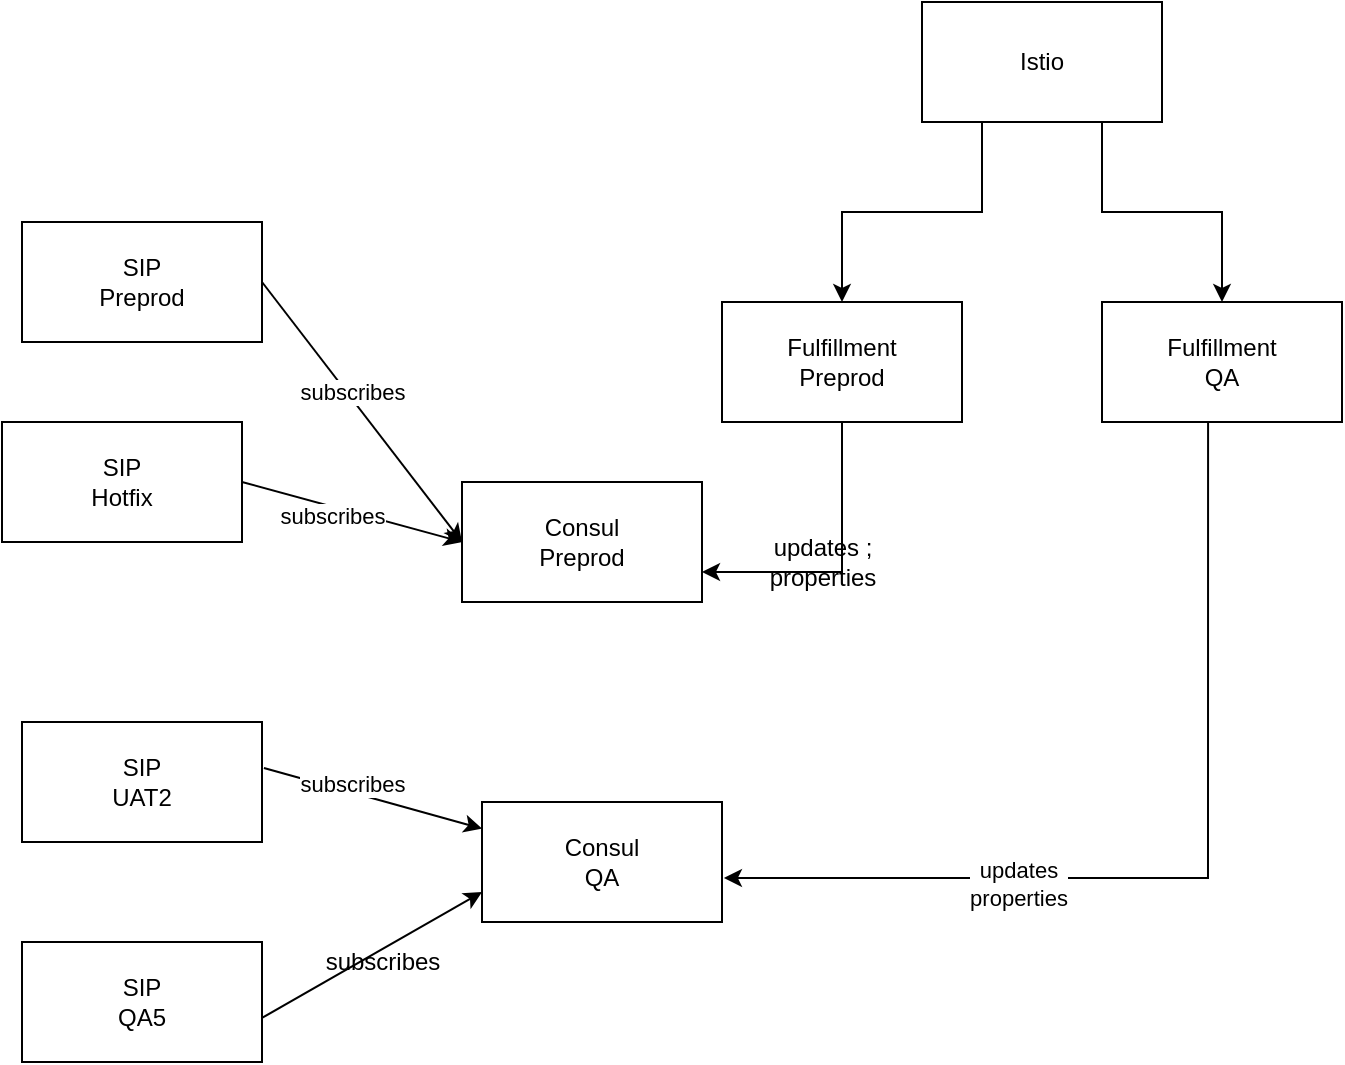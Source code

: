 <mxfile version="14.4.3" type="github">
  <diagram id="Hj5EV2O70gDtbLXgSawz" name="Page-1">
    <mxGraphModel dx="3342" dy="1854" grid="1" gridSize="10" guides="1" tooltips="1" connect="1" arrows="1" fold="1" page="1" pageScale="1" pageWidth="850" pageHeight="1100" math="0" shadow="0">
      <root>
        <mxCell id="0" />
        <mxCell id="1" parent="0" />
        <mxCell id="NTH7x6UyDsHmEF_6IqKO-1" value="&lt;div&gt;Consul&lt;/div&gt;&lt;div&gt;QA&lt;br&gt;&lt;/div&gt;" style="rounded=0;whiteSpace=wrap;html=1;" vertex="1" parent="1">
          <mxGeometry x="360" y="580" width="120" height="60" as="geometry" />
        </mxCell>
        <mxCell id="NTH7x6UyDsHmEF_6IqKO-2" value="SIP&lt;br&gt;UAT2" style="rounded=0;whiteSpace=wrap;html=1;" vertex="1" parent="1">
          <mxGeometry x="130" y="540" width="120" height="60" as="geometry" />
        </mxCell>
        <mxCell id="NTH7x6UyDsHmEF_6IqKO-3" value="SIP&lt;br&gt;QA5" style="rounded=0;whiteSpace=wrap;html=1;" vertex="1" parent="1">
          <mxGeometry x="130" y="650" width="120" height="60" as="geometry" />
        </mxCell>
        <mxCell id="NTH7x6UyDsHmEF_6IqKO-4" value="SIP &lt;br&gt;Preprod" style="rounded=0;whiteSpace=wrap;html=1;" vertex="1" parent="1">
          <mxGeometry x="130" y="290" width="120" height="60" as="geometry" />
        </mxCell>
        <mxCell id="NTH7x6UyDsHmEF_6IqKO-5" value="&lt;div&gt;SIP&lt;/div&gt;&lt;div&gt;Hotfix&lt;br&gt;&lt;/div&gt;" style="rounded=0;whiteSpace=wrap;html=1;" vertex="1" parent="1">
          <mxGeometry x="120" y="390" width="120" height="60" as="geometry" />
        </mxCell>
        <mxCell id="NTH7x6UyDsHmEF_6IqKO-6" value="&lt;div&gt;Consul &lt;br&gt;&lt;/div&gt;&lt;div&gt;Preprod&lt;/div&gt;" style="rounded=0;whiteSpace=wrap;html=1;" vertex="1" parent="1">
          <mxGeometry x="350" y="420" width="120" height="60" as="geometry" />
        </mxCell>
        <mxCell id="NTH7x6UyDsHmEF_6IqKO-7" value="" style="endArrow=classic;html=1;exitX=1;exitY=0.5;exitDx=0;exitDy=0;entryX=0;entryY=0.5;entryDx=0;entryDy=0;" edge="1" parent="1" source="NTH7x6UyDsHmEF_6IqKO-4" target="NTH7x6UyDsHmEF_6IqKO-6">
          <mxGeometry width="50" height="50" relative="1" as="geometry">
            <mxPoint x="400" y="960" as="sourcePoint" />
            <mxPoint x="450" y="910" as="targetPoint" />
          </mxGeometry>
        </mxCell>
        <mxCell id="NTH7x6UyDsHmEF_6IqKO-24" value="subscribes" style="edgeLabel;html=1;align=center;verticalAlign=middle;resizable=0;points=[];" vertex="1" connectable="0" parent="NTH7x6UyDsHmEF_6IqKO-7">
          <mxGeometry x="-0.134" y="2" relative="1" as="geometry">
            <mxPoint as="offset" />
          </mxGeometry>
        </mxCell>
        <mxCell id="NTH7x6UyDsHmEF_6IqKO-8" value="" style="endArrow=classic;html=1;exitX=1;exitY=0.5;exitDx=0;exitDy=0;entryX=0;entryY=0.5;entryDx=0;entryDy=0;" edge="1" parent="1" source="NTH7x6UyDsHmEF_6IqKO-5" target="NTH7x6UyDsHmEF_6IqKO-6">
          <mxGeometry width="50" height="50" relative="1" as="geometry">
            <mxPoint x="260" y="330" as="sourcePoint" />
            <mxPoint x="410" y="410" as="targetPoint" />
          </mxGeometry>
        </mxCell>
        <mxCell id="NTH7x6UyDsHmEF_6IqKO-25" value="subscribes" style="edgeLabel;html=1;align=center;verticalAlign=middle;resizable=0;points=[];" vertex="1" connectable="0" parent="NTH7x6UyDsHmEF_6IqKO-8">
          <mxGeometry x="-0.165" y="-4" relative="1" as="geometry">
            <mxPoint as="offset" />
          </mxGeometry>
        </mxCell>
        <mxCell id="NTH7x6UyDsHmEF_6IqKO-11" value="" style="endArrow=classic;html=1;exitX=1.008;exitY=0.383;exitDx=0;exitDy=0;exitPerimeter=0;" edge="1" parent="1" source="NTH7x6UyDsHmEF_6IqKO-2" target="NTH7x6UyDsHmEF_6IqKO-1">
          <mxGeometry width="50" height="50" relative="1" as="geometry">
            <mxPoint x="260" y="330" as="sourcePoint" />
            <mxPoint x="410" y="410" as="targetPoint" />
          </mxGeometry>
        </mxCell>
        <mxCell id="NTH7x6UyDsHmEF_6IqKO-26" value="subscribes" style="edgeLabel;html=1;align=center;verticalAlign=middle;resizable=0;points=[];" vertex="1" connectable="0" parent="NTH7x6UyDsHmEF_6IqKO-11">
          <mxGeometry x="-0.212" y="4" relative="1" as="geometry">
            <mxPoint as="offset" />
          </mxGeometry>
        </mxCell>
        <mxCell id="NTH7x6UyDsHmEF_6IqKO-12" value="" style="endArrow=classic;html=1;exitX=1;exitY=0.633;exitDx=0;exitDy=0;exitPerimeter=0;entryX=0;entryY=0.75;entryDx=0;entryDy=0;" edge="1" parent="1" source="NTH7x6UyDsHmEF_6IqKO-3" target="NTH7x6UyDsHmEF_6IqKO-1">
          <mxGeometry width="50" height="50" relative="1" as="geometry">
            <mxPoint x="260.96" y="552.98" as="sourcePoint" />
            <mxPoint x="410" y="586.504" as="targetPoint" />
          </mxGeometry>
        </mxCell>
        <mxCell id="NTH7x6UyDsHmEF_6IqKO-21" style="edgeStyle=orthogonalEdgeStyle;rounded=0;orthogonalLoop=1;jettySize=auto;html=1;entryX=1;entryY=0.75;entryDx=0;entryDy=0;exitX=0.5;exitY=1;exitDx=0;exitDy=0;" edge="1" parent="1" source="NTH7x6UyDsHmEF_6IqKO-13" target="NTH7x6UyDsHmEF_6IqKO-6">
          <mxGeometry relative="1" as="geometry" />
        </mxCell>
        <mxCell id="NTH7x6UyDsHmEF_6IqKO-13" value="&lt;div&gt;Fulfillment&lt;br&gt;&lt;/div&gt;&lt;div&gt;Preprod&lt;/div&gt;" style="rounded=0;whiteSpace=wrap;html=1;" vertex="1" parent="1">
          <mxGeometry x="480" y="330" width="120" height="60" as="geometry" />
        </mxCell>
        <mxCell id="NTH7x6UyDsHmEF_6IqKO-20" style="edgeStyle=orthogonalEdgeStyle;rounded=0;orthogonalLoop=1;jettySize=auto;html=1;entryX=1.008;entryY=0.633;entryDx=0;entryDy=0;entryPerimeter=0;exitX=0.442;exitY=1;exitDx=0;exitDy=0;exitPerimeter=0;" edge="1" parent="1" source="NTH7x6UyDsHmEF_6IqKO-14" target="NTH7x6UyDsHmEF_6IqKO-1">
          <mxGeometry relative="1" as="geometry" />
        </mxCell>
        <mxCell id="NTH7x6UyDsHmEF_6IqKO-22" value="&lt;div&gt;updates&lt;br&gt;properties&lt;br&gt;&lt;/div&gt;" style="edgeLabel;html=1;align=center;verticalAlign=middle;resizable=0;points=[];" vertex="1" connectable="0" parent="NTH7x6UyDsHmEF_6IqKO-20">
          <mxGeometry x="0.374" y="3" relative="1" as="geometry">
            <mxPoint as="offset" />
          </mxGeometry>
        </mxCell>
        <mxCell id="NTH7x6UyDsHmEF_6IqKO-14" value="&lt;div&gt;Fulfillment&lt;/div&gt;&lt;div&gt;QA&lt;/div&gt;" style="rounded=0;whiteSpace=wrap;html=1;" vertex="1" parent="1">
          <mxGeometry x="670" y="330" width="120" height="60" as="geometry" />
        </mxCell>
        <mxCell id="NTH7x6UyDsHmEF_6IqKO-18" style="edgeStyle=orthogonalEdgeStyle;rounded=0;orthogonalLoop=1;jettySize=auto;html=1;exitX=0.25;exitY=1;exitDx=0;exitDy=0;" edge="1" parent="1" source="NTH7x6UyDsHmEF_6IqKO-17" target="NTH7x6UyDsHmEF_6IqKO-13">
          <mxGeometry relative="1" as="geometry" />
        </mxCell>
        <mxCell id="NTH7x6UyDsHmEF_6IqKO-19" style="edgeStyle=orthogonalEdgeStyle;rounded=0;orthogonalLoop=1;jettySize=auto;html=1;exitX=0.75;exitY=1;exitDx=0;exitDy=0;" edge="1" parent="1" source="NTH7x6UyDsHmEF_6IqKO-17" target="NTH7x6UyDsHmEF_6IqKO-14">
          <mxGeometry relative="1" as="geometry" />
        </mxCell>
        <mxCell id="NTH7x6UyDsHmEF_6IqKO-17" value="Istio" style="rounded=0;whiteSpace=wrap;html=1;" vertex="1" parent="1">
          <mxGeometry x="580" y="180" width="120" height="60" as="geometry" />
        </mxCell>
        <mxCell id="NTH7x6UyDsHmEF_6IqKO-23" value="updates ;&lt;br&gt;properties" style="text;html=1;align=center;verticalAlign=middle;resizable=0;points=[];autosize=1;" vertex="1" parent="1">
          <mxGeometry x="495" y="445" width="70" height="30" as="geometry" />
        </mxCell>
        <mxCell id="NTH7x6UyDsHmEF_6IqKO-27" value="subscribes" style="text;html=1;align=center;verticalAlign=middle;resizable=0;points=[];autosize=1;" vertex="1" parent="1">
          <mxGeometry x="275" y="650" width="70" height="20" as="geometry" />
        </mxCell>
      </root>
    </mxGraphModel>
  </diagram>
</mxfile>
